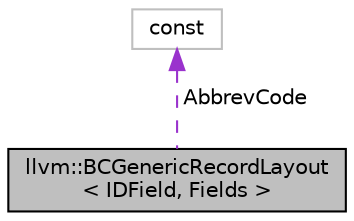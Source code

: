 digraph "llvm::BCGenericRecordLayout&lt; IDField, Fields &gt;"
{
 // LATEX_PDF_SIZE
  bgcolor="transparent";
  edge [fontname="Helvetica",fontsize="10",labelfontname="Helvetica",labelfontsize="10"];
  node [fontname="Helvetica",fontsize="10",shape=record];
  Node1 [label="llvm::BCGenericRecordLayout\l\< IDField, Fields \>",height=0.2,width=0.4,color="black", fillcolor="grey75", style="filled", fontcolor="black",tooltip="Represents a single bitcode record type."];
  Node2 -> Node1 [dir="back",color="darkorchid3",fontsize="10",style="dashed",label=" AbbrevCode" ,fontname="Helvetica"];
  Node2 [label="const",height=0.2,width=0.4,color="grey75",tooltip=" "];
}
